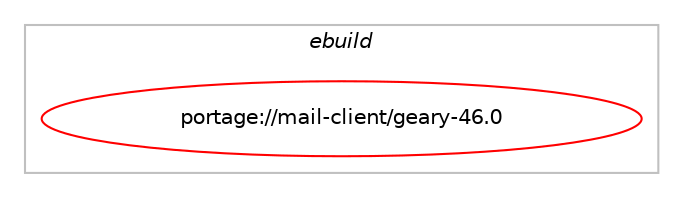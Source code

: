 digraph prolog {

# *************
# Graph options
# *************

newrank=true;
concentrate=true;
compound=true;
graph [rankdir=LR,fontname=Helvetica,fontsize=10,ranksep=1.5];#, ranksep=2.5, nodesep=0.2];
edge  [arrowhead=vee];
node  [fontname=Helvetica,fontsize=10];

# **********
# The ebuild
# **********

subgraph cluster_leftcol {
color=gray;
label=<<i>ebuild</i>>;
id [label="portage://mail-client/geary-46.0", color=red, width=4, href="../mail-client/geary-46.0.svg"];
}

# ****************
# The dependencies
# ****************

subgraph cluster_midcol {
color=gray;
label=<<i>dependencies</i>>;
subgraph cluster_compile {
fillcolor="#eeeeee";
style=filled;
label=<<i>compile</i>>;
# *** BEGIN UNKNOWN DEPENDENCY TYPE (TODO) ***
# id -> equal(use_conditional_group(positive,ytnef,portage://mail-client/geary-46.0,[package_dependency(portage://mail-client/geary-46.0,install,no,net-mail,ytnef,greaterequal,[1.9.3,,,1.9.3],[],[])]))
# *** END UNKNOWN DEPENDENCY TYPE (TODO) ***

# *** BEGIN UNKNOWN DEPENDENCY TYPE (TODO) ***
# id -> equal(package_dependency(portage://mail-client/geary-46.0,install,no,app-crypt,gcr,greaterequal,[3.10.1,,,3.10.1],[slot(0),equal],[]))
# *** END UNKNOWN DEPENDENCY TYPE (TODO) ***

# *** BEGIN UNKNOWN DEPENDENCY TYPE (TODO) ***
# id -> equal(package_dependency(portage://mail-client/geary-46.0,install,no,app-crypt,libsecret,greaterequal,[0.11,,,0.11],[],[]))
# *** END UNKNOWN DEPENDENCY TYPE (TODO) ***

# *** BEGIN UNKNOWN DEPENDENCY TYPE (TODO) ***
# id -> equal(package_dependency(portage://mail-client/geary-46.0,install,no,app-text,enchant,none,[,,],[slot(2)],[]))
# *** END UNKNOWN DEPENDENCY TYPE (TODO) ***

# *** BEGIN UNKNOWN DEPENDENCY TYPE (TODO) ***
# id -> equal(package_dependency(portage://mail-client/geary-46.0,install,no,app-text,gspell,greaterequal,[1.7,,,1.7],any_same_slot,[]))
# *** END UNKNOWN DEPENDENCY TYPE (TODO) ***

# *** BEGIN UNKNOWN DEPENDENCY TYPE (TODO) ***
# id -> equal(package_dependency(portage://mail-client/geary-46.0,install,no,app-text,iso-codes,none,[,,],[],[]))
# *** END UNKNOWN DEPENDENCY TYPE (TODO) ***

# *** BEGIN UNKNOWN DEPENDENCY TYPE (TODO) ***
# id -> equal(package_dependency(portage://mail-client/geary-46.0,install,no,dev-db,sqlite,greaterequal,[3.24,,,3.24],[slot(3)],[]))
# *** END UNKNOWN DEPENDENCY TYPE (TODO) ***

# *** BEGIN UNKNOWN DEPENDENCY TYPE (TODO) ***
# id -> equal(package_dependency(portage://mail-client/geary-46.0,install,no,dev-libs,folks,greaterequal,[0.11,,,0.11],[slot(0),equal],[]))
# *** END UNKNOWN DEPENDENCY TYPE (TODO) ***

# *** BEGIN UNKNOWN DEPENDENCY TYPE (TODO) ***
# id -> equal(package_dependency(portage://mail-client/geary-46.0,install,no,dev-libs,glib,greaterequal,[2.68,,,2.68],[slot(2)],[]))
# *** END UNKNOWN DEPENDENCY TYPE (TODO) ***

# *** BEGIN UNKNOWN DEPENDENCY TYPE (TODO) ***
# id -> equal(package_dependency(portage://mail-client/geary-46.0,install,no,dev-libs,gmime,greaterequal,[3.2.4,,,3.2.4],[slot(3.0)],[]))
# *** END UNKNOWN DEPENDENCY TYPE (TODO) ***

# *** BEGIN UNKNOWN DEPENDENCY TYPE (TODO) ***
# id -> equal(package_dependency(portage://mail-client/geary-46.0,install,no,dev-libs,icu,greaterequal,[60,,,60],any_same_slot,[]))
# *** END UNKNOWN DEPENDENCY TYPE (TODO) ***

# *** BEGIN UNKNOWN DEPENDENCY TYPE (TODO) ***
# id -> equal(package_dependency(portage://mail-client/geary-46.0,install,no,dev-libs,json-glib,greaterequal,[1.0,,,1.0],[],[]))
# *** END UNKNOWN DEPENDENCY TYPE (TODO) ***

# *** BEGIN UNKNOWN DEPENDENCY TYPE (TODO) ***
# id -> equal(package_dependency(portage://mail-client/geary-46.0,install,no,dev-libs,libgee,greaterequal,[0.8.5,,,0.8.5],[slot(0.8),equal],[]))
# *** END UNKNOWN DEPENDENCY TYPE (TODO) ***

# *** BEGIN UNKNOWN DEPENDENCY TYPE (TODO) ***
# id -> equal(package_dependency(portage://mail-client/geary-46.0,install,no,dev-libs,libpeas,greaterequal,[1.24.0,,,1.24.0],[slot(0)],[]))
# *** END UNKNOWN DEPENDENCY TYPE (TODO) ***

# *** BEGIN UNKNOWN DEPENDENCY TYPE (TODO) ***
# id -> equal(package_dependency(portage://mail-client/geary-46.0,install,no,dev-libs,libxml2,greaterequal,[2.7.8,,,2.7.8],[slot(2)],[]))
# *** END UNKNOWN DEPENDENCY TYPE (TODO) ***

# *** BEGIN UNKNOWN DEPENDENCY TYPE (TODO) ***
# id -> equal(package_dependency(portage://mail-client/geary-46.0,install,no,dev-libs,snowball-stemmer,none,[,,],any_same_slot,[]))
# *** END UNKNOWN DEPENDENCY TYPE (TODO) ***

# *** BEGIN UNKNOWN DEPENDENCY TYPE (TODO) ***
# id -> equal(package_dependency(portage://mail-client/geary-46.0,install,no,gui-libs,libhandy,greaterequal,[1.2.1,,,1.2.1],[slot(1),equal],[]))
# *** END UNKNOWN DEPENDENCY TYPE (TODO) ***

# *** BEGIN UNKNOWN DEPENDENCY TYPE (TODO) ***
# id -> equal(package_dependency(portage://mail-client/geary-46.0,install,no,media-libs,gsound,none,[,,],[],[]))
# *** END UNKNOWN DEPENDENCY TYPE (TODO) ***

# *** BEGIN UNKNOWN DEPENDENCY TYPE (TODO) ***
# id -> equal(package_dependency(portage://mail-client/geary-46.0,install,no,net-libs,gnome-online-accounts,none,[,,],[],[]))
# *** END UNKNOWN DEPENDENCY TYPE (TODO) ***

# *** BEGIN UNKNOWN DEPENDENCY TYPE (TODO) ***
# id -> equal(package_dependency(portage://mail-client/geary-46.0,install,no,net-libs,libsoup,none,[,,],[slot(3.0)],[]))
# *** END UNKNOWN DEPENDENCY TYPE (TODO) ***

# *** BEGIN UNKNOWN DEPENDENCY TYPE (TODO) ***
# id -> equal(package_dependency(portage://mail-client/geary-46.0,install,no,net-libs,webkit-gtk,greaterequal,[2.38,,,2.38],[slot(4.1),equal],[]))
# *** END UNKNOWN DEPENDENCY TYPE (TODO) ***

# *** BEGIN UNKNOWN DEPENDENCY TYPE (TODO) ***
# id -> equal(package_dependency(portage://mail-client/geary-46.0,install,no,x11-libs,cairo,none,[,,],[],[use(enable(glib),none)]))
# *** END UNKNOWN DEPENDENCY TYPE (TODO) ***

# *** BEGIN UNKNOWN DEPENDENCY TYPE (TODO) ***
# id -> equal(package_dependency(portage://mail-client/geary-46.0,install,no,x11-libs,gtk+,greaterequal,[3.24.24,,,3.24.24],[slot(3)],[]))
# *** END UNKNOWN DEPENDENCY TYPE (TODO) ***

}
subgraph cluster_compileandrun {
fillcolor="#eeeeee";
style=filled;
label=<<i>compile and run</i>>;
}
subgraph cluster_run {
fillcolor="#eeeeee";
style=filled;
label=<<i>run</i>>;
# *** BEGIN UNKNOWN DEPENDENCY TYPE (TODO) ***
# id -> equal(use_conditional_group(positive,ytnef,portage://mail-client/geary-46.0,[package_dependency(portage://mail-client/geary-46.0,run,no,net-mail,ytnef,greaterequal,[1.9.3,,,1.9.3],[],[])]))
# *** END UNKNOWN DEPENDENCY TYPE (TODO) ***

# *** BEGIN UNKNOWN DEPENDENCY TYPE (TODO) ***
# id -> equal(package_dependency(portage://mail-client/geary-46.0,run,no,app-crypt,gcr,greaterequal,[3.10.1,,,3.10.1],[slot(0),equal],[]))
# *** END UNKNOWN DEPENDENCY TYPE (TODO) ***

# *** BEGIN UNKNOWN DEPENDENCY TYPE (TODO) ***
# id -> equal(package_dependency(portage://mail-client/geary-46.0,run,no,app-crypt,libsecret,greaterequal,[0.11,,,0.11],[],[]))
# *** END UNKNOWN DEPENDENCY TYPE (TODO) ***

# *** BEGIN UNKNOWN DEPENDENCY TYPE (TODO) ***
# id -> equal(package_dependency(portage://mail-client/geary-46.0,run,no,app-text,enchant,none,[,,],[slot(2)],[]))
# *** END UNKNOWN DEPENDENCY TYPE (TODO) ***

# *** BEGIN UNKNOWN DEPENDENCY TYPE (TODO) ***
# id -> equal(package_dependency(portage://mail-client/geary-46.0,run,no,app-text,gspell,greaterequal,[1.7,,,1.7],any_same_slot,[]))
# *** END UNKNOWN DEPENDENCY TYPE (TODO) ***

# *** BEGIN UNKNOWN DEPENDENCY TYPE (TODO) ***
# id -> equal(package_dependency(portage://mail-client/geary-46.0,run,no,app-text,iso-codes,none,[,,],[],[]))
# *** END UNKNOWN DEPENDENCY TYPE (TODO) ***

# *** BEGIN UNKNOWN DEPENDENCY TYPE (TODO) ***
# id -> equal(package_dependency(portage://mail-client/geary-46.0,run,no,dev-db,sqlite,greaterequal,[3.24,,,3.24],[slot(3)],[]))
# *** END UNKNOWN DEPENDENCY TYPE (TODO) ***

# *** BEGIN UNKNOWN DEPENDENCY TYPE (TODO) ***
# id -> equal(package_dependency(portage://mail-client/geary-46.0,run,no,dev-libs,folks,greaterequal,[0.11,,,0.11],[slot(0),equal],[]))
# *** END UNKNOWN DEPENDENCY TYPE (TODO) ***

# *** BEGIN UNKNOWN DEPENDENCY TYPE (TODO) ***
# id -> equal(package_dependency(portage://mail-client/geary-46.0,run,no,dev-libs,glib,greaterequal,[2.68,,,2.68],[slot(2)],[]))
# *** END UNKNOWN DEPENDENCY TYPE (TODO) ***

# *** BEGIN UNKNOWN DEPENDENCY TYPE (TODO) ***
# id -> equal(package_dependency(portage://mail-client/geary-46.0,run,no,dev-libs,gmime,greaterequal,[3.2.4,,,3.2.4],[slot(3.0)],[]))
# *** END UNKNOWN DEPENDENCY TYPE (TODO) ***

# *** BEGIN UNKNOWN DEPENDENCY TYPE (TODO) ***
# id -> equal(package_dependency(portage://mail-client/geary-46.0,run,no,dev-libs,icu,greaterequal,[60,,,60],any_same_slot,[]))
# *** END UNKNOWN DEPENDENCY TYPE (TODO) ***

# *** BEGIN UNKNOWN DEPENDENCY TYPE (TODO) ***
# id -> equal(package_dependency(portage://mail-client/geary-46.0,run,no,dev-libs,json-glib,greaterequal,[1.0,,,1.0],[],[]))
# *** END UNKNOWN DEPENDENCY TYPE (TODO) ***

# *** BEGIN UNKNOWN DEPENDENCY TYPE (TODO) ***
# id -> equal(package_dependency(portage://mail-client/geary-46.0,run,no,dev-libs,libgee,greaterequal,[0.8.5,,,0.8.5],[slot(0.8),equal],[]))
# *** END UNKNOWN DEPENDENCY TYPE (TODO) ***

# *** BEGIN UNKNOWN DEPENDENCY TYPE (TODO) ***
# id -> equal(package_dependency(portage://mail-client/geary-46.0,run,no,dev-libs,libpeas,greaterequal,[1.24.0,,,1.24.0],[slot(0)],[]))
# *** END UNKNOWN DEPENDENCY TYPE (TODO) ***

# *** BEGIN UNKNOWN DEPENDENCY TYPE (TODO) ***
# id -> equal(package_dependency(portage://mail-client/geary-46.0,run,no,dev-libs,libxml2,greaterequal,[2.7.8,,,2.7.8],[slot(2)],[]))
# *** END UNKNOWN DEPENDENCY TYPE (TODO) ***

# *** BEGIN UNKNOWN DEPENDENCY TYPE (TODO) ***
# id -> equal(package_dependency(portage://mail-client/geary-46.0,run,no,dev-libs,snowball-stemmer,none,[,,],any_same_slot,[]))
# *** END UNKNOWN DEPENDENCY TYPE (TODO) ***

# *** BEGIN UNKNOWN DEPENDENCY TYPE (TODO) ***
# id -> equal(package_dependency(portage://mail-client/geary-46.0,run,no,gnome-base,gsettings-desktop-schemas,none,[,,],[],[]))
# *** END UNKNOWN DEPENDENCY TYPE (TODO) ***

# *** BEGIN UNKNOWN DEPENDENCY TYPE (TODO) ***
# id -> equal(package_dependency(portage://mail-client/geary-46.0,run,no,gui-libs,libhandy,greaterequal,[1.2.1,,,1.2.1],[slot(1),equal],[]))
# *** END UNKNOWN DEPENDENCY TYPE (TODO) ***

# *** BEGIN UNKNOWN DEPENDENCY TYPE (TODO) ***
# id -> equal(package_dependency(portage://mail-client/geary-46.0,run,no,media-libs,gsound,none,[,,],[],[]))
# *** END UNKNOWN DEPENDENCY TYPE (TODO) ***

# *** BEGIN UNKNOWN DEPENDENCY TYPE (TODO) ***
# id -> equal(package_dependency(portage://mail-client/geary-46.0,run,no,net-libs,gnome-online-accounts,none,[,,],[],[]))
# *** END UNKNOWN DEPENDENCY TYPE (TODO) ***

# *** BEGIN UNKNOWN DEPENDENCY TYPE (TODO) ***
# id -> equal(package_dependency(portage://mail-client/geary-46.0,run,no,net-libs,libsoup,none,[,,],[slot(3.0)],[]))
# *** END UNKNOWN DEPENDENCY TYPE (TODO) ***

# *** BEGIN UNKNOWN DEPENDENCY TYPE (TODO) ***
# id -> equal(package_dependency(portage://mail-client/geary-46.0,run,no,net-libs,webkit-gtk,greaterequal,[2.38,,,2.38],[slot(4.1),equal],[]))
# *** END UNKNOWN DEPENDENCY TYPE (TODO) ***

# *** BEGIN UNKNOWN DEPENDENCY TYPE (TODO) ***
# id -> equal(package_dependency(portage://mail-client/geary-46.0,run,no,x11-libs,cairo,none,[,,],[],[use(enable(glib),none)]))
# *** END UNKNOWN DEPENDENCY TYPE (TODO) ***

# *** BEGIN UNKNOWN DEPENDENCY TYPE (TODO) ***
# id -> equal(package_dependency(portage://mail-client/geary-46.0,run,no,x11-libs,gtk+,greaterequal,[3.24.24,,,3.24.24],[slot(3)],[]))
# *** END UNKNOWN DEPENDENCY TYPE (TODO) ***

}
}

# **************
# The candidates
# **************

subgraph cluster_choices {
rank=same;
color=gray;
label=<<i>candidates</i>>;

}

}
